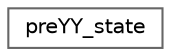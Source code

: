 digraph "Graphical Class Hierarchy"
{
 // INTERACTIVE_SVG=YES
 // LATEX_PDF_SIZE
  bgcolor="transparent";
  edge [fontname=Helvetica,fontsize=10,labelfontname=Helvetica,labelfontsize=10];
  node [fontname=Helvetica,fontsize=10,shape=box,height=0.2,width=0.4];
  rankdir="LR";
  Node0 [label="preYY_state",height=0.2,width=0.4,color="grey40", fillcolor="white", style="filled",URL="$d3/d29/structpre_y_y__state.html",tooltip=" "];
}

